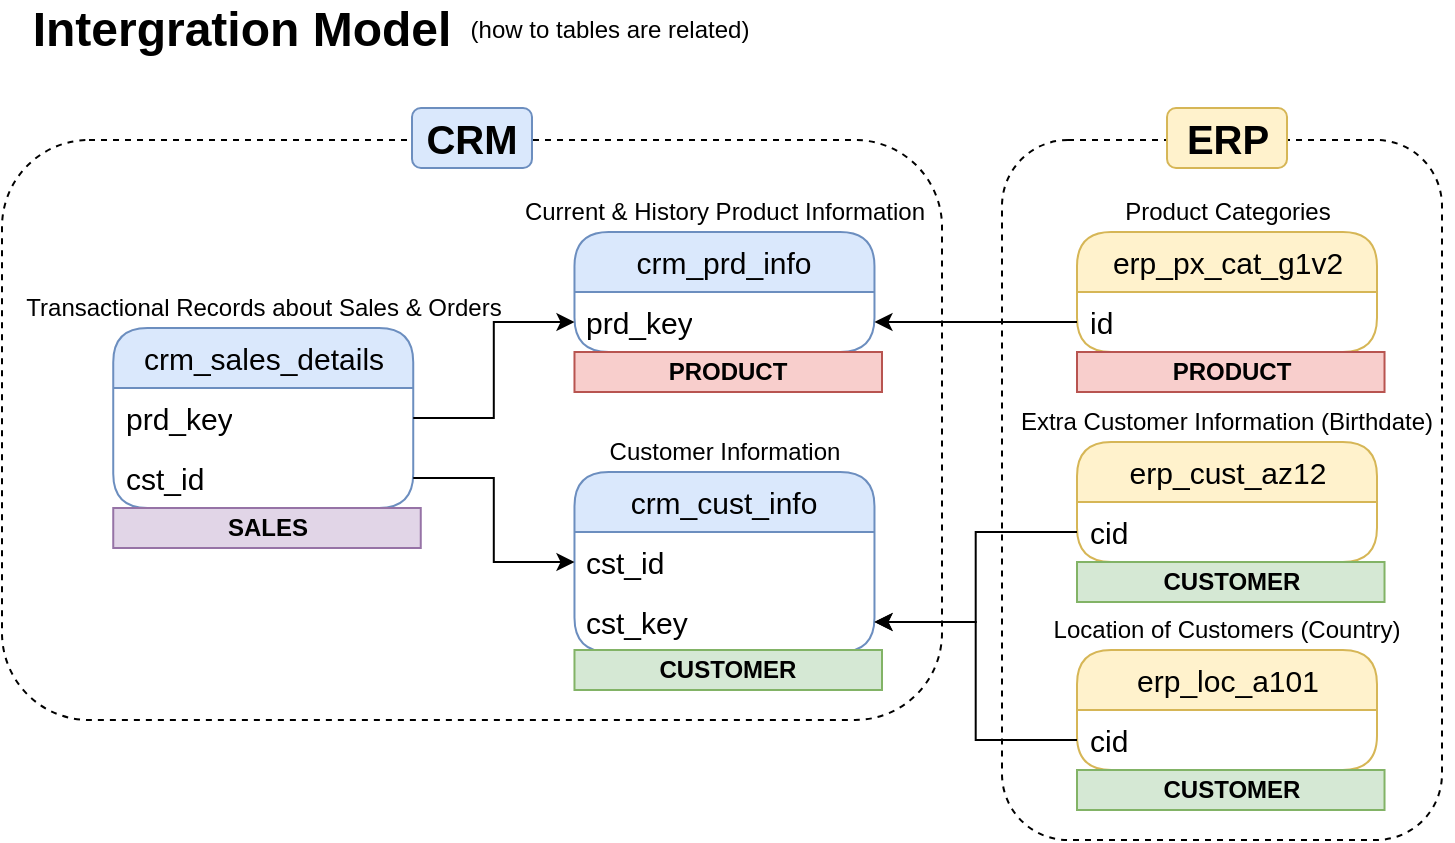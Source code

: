 <mxfile version="28.1.2">
  <diagram name="Page-1" id="0SF0tdkiTaWPWCgZNovp">
    <mxGraphModel dx="868" dy="528" grid="1" gridSize="10" guides="1" tooltips="1" connect="1" arrows="1" fold="1" page="1" pageScale="1" pageWidth="827" pageHeight="1169" math="0" shadow="0">
      <root>
        <mxCell id="0" />
        <mxCell id="1" parent="0" />
        <mxCell id="1ElcteNQEeliX9WyPyuj-57" value="" style="rounded=1;whiteSpace=wrap;html=1;fillColor=none;dashed=1;" parent="1" vertex="1">
          <mxGeometry x="530" y="100" width="220" height="350" as="geometry" />
        </mxCell>
        <mxCell id="1ElcteNQEeliX9WyPyuj-1" value="&lt;span style=&quot;font-size: 24px;&quot;&gt;&lt;b&gt;Intergration Model&lt;/b&gt;&lt;/span&gt;" style="text;html=1;align=center;verticalAlign=middle;whiteSpace=wrap;rounded=0;" parent="1" vertex="1">
          <mxGeometry x="30" y="30" width="240" height="30" as="geometry" />
        </mxCell>
        <mxCell id="1ElcteNQEeliX9WyPyuj-3" value="(how to tables are related)" style="text;html=1;align=center;verticalAlign=middle;whiteSpace=wrap;rounded=0;" parent="1" vertex="1">
          <mxGeometry x="259" y="30" width="150" height="30" as="geometry" />
        </mxCell>
        <mxCell id="1ElcteNQEeliX9WyPyuj-18" value="crm_cust_info" style="swimlane;fontStyle=0;childLayout=stackLayout;horizontal=1;startSize=30;horizontalStack=0;resizeParent=1;resizeParentMax=0;resizeLast=0;collapsible=1;marginBottom=0;whiteSpace=wrap;html=1;fillColor=#dae8fc;strokeColor=#6c8ebf;rounded=1;arcSize=19;fontSize=15;" parent="1" vertex="1">
          <mxGeometry x="316.24" y="266" width="150" height="90" as="geometry">
            <mxRectangle x="50" y="80" width="60" height="30" as="alternateBounds" />
          </mxGeometry>
        </mxCell>
        <mxCell id="1ElcteNQEeliX9WyPyuj-19" value="cst_id" style="text;align=left;verticalAlign=middle;spacingLeft=4;spacingRight=4;overflow=hidden;points=[[0,0.5],[1,0.5]];portConstraint=eastwest;rotatable=0;whiteSpace=wrap;html=1;rounded=1;fontSize=15;" parent="1ElcteNQEeliX9WyPyuj-18" vertex="1">
          <mxGeometry y="30" width="150" height="30" as="geometry" />
        </mxCell>
        <mxCell id="1ElcteNQEeliX9WyPyuj-42" value="cst_key" style="text;align=left;verticalAlign=middle;spacingLeft=4;spacingRight=4;overflow=hidden;points=[[0,0.5],[1,0.5]];portConstraint=eastwest;rotatable=0;whiteSpace=wrap;html=1;rounded=1;fontSize=15;" parent="1ElcteNQEeliX9WyPyuj-18" vertex="1">
          <mxGeometry y="60" width="150" height="30" as="geometry" />
        </mxCell>
        <mxCell id="1ElcteNQEeliX9WyPyuj-22" value="Customer Information" style="text;html=1;align=center;verticalAlign=middle;whiteSpace=wrap;rounded=0;" parent="1" vertex="1">
          <mxGeometry x="324.99" y="246" width="132.5" height="20" as="geometry" />
        </mxCell>
        <mxCell id="1ElcteNQEeliX9WyPyuj-24" value="crm_prd_info" style="swimlane;fontStyle=0;childLayout=stackLayout;horizontal=1;startSize=30;horizontalStack=0;resizeParent=1;resizeParentMax=0;resizeLast=0;collapsible=1;marginBottom=0;whiteSpace=wrap;html=1;fillColor=#dae8fc;strokeColor=#6c8ebf;rounded=1;arcSize=19;fontSize=15;" parent="1" vertex="1">
          <mxGeometry x="316.24" y="146" width="150" height="60" as="geometry">
            <mxRectangle x="50" y="80" width="60" height="30" as="alternateBounds" />
          </mxGeometry>
        </mxCell>
        <mxCell id="1ElcteNQEeliX9WyPyuj-25" value="prd_key" style="text;align=left;verticalAlign=middle;spacingLeft=4;spacingRight=4;overflow=hidden;points=[[0,0.5],[1,0.5]];portConstraint=eastwest;rotatable=0;whiteSpace=wrap;html=1;rounded=1;fontSize=15;" parent="1ElcteNQEeliX9WyPyuj-24" vertex="1">
          <mxGeometry y="30" width="150" height="30" as="geometry" />
        </mxCell>
        <mxCell id="1ElcteNQEeliX9WyPyuj-26" value="Current &amp;amp; History Product Information" style="text;html=1;align=center;verticalAlign=middle;whiteSpace=wrap;rounded=0;" parent="1" vertex="1">
          <mxGeometry x="280.62" y="126" width="221.25" height="20" as="geometry" />
        </mxCell>
        <mxCell id="1ElcteNQEeliX9WyPyuj-27" value="crm_sales_details" style="swimlane;fontStyle=0;childLayout=stackLayout;horizontal=1;startSize=30;horizontalStack=0;resizeParent=1;resizeParentMax=0;resizeLast=0;collapsible=1;marginBottom=0;whiteSpace=wrap;html=1;fillColor=#dae8fc;strokeColor=#6c8ebf;rounded=1;arcSize=19;fontSize=15;" parent="1" vertex="1">
          <mxGeometry x="85.62" y="194" width="150" height="90" as="geometry">
            <mxRectangle x="50" y="80" width="60" height="30" as="alternateBounds" />
          </mxGeometry>
        </mxCell>
        <mxCell id="1ElcteNQEeliX9WyPyuj-28" value="prd_key" style="text;align=left;verticalAlign=middle;spacingLeft=4;spacingRight=4;overflow=hidden;points=[[0,0.5],[1,0.5]];portConstraint=eastwest;rotatable=0;whiteSpace=wrap;html=1;rounded=1;fontSize=15;" parent="1ElcteNQEeliX9WyPyuj-27" vertex="1">
          <mxGeometry y="30" width="150" height="30" as="geometry" />
        </mxCell>
        <mxCell id="1ElcteNQEeliX9WyPyuj-35" value="cst_id" style="text;align=left;verticalAlign=middle;spacingLeft=4;spacingRight=4;overflow=hidden;points=[[0,0.5],[1,0.5]];portConstraint=eastwest;rotatable=0;whiteSpace=wrap;html=1;rounded=1;fontSize=15;" parent="1ElcteNQEeliX9WyPyuj-27" vertex="1">
          <mxGeometry y="60" width="150" height="30" as="geometry" />
        </mxCell>
        <mxCell id="1ElcteNQEeliX9WyPyuj-29" value="Transactional Records about Sales &amp;amp; Orders" style="text;html=1;align=center;verticalAlign=middle;whiteSpace=wrap;rounded=0;" parent="1" vertex="1">
          <mxGeometry x="40.62" y="174" width="240" height="20" as="geometry" />
        </mxCell>
        <mxCell id="1ElcteNQEeliX9WyPyuj-37" style="edgeStyle=orthogonalEdgeStyle;rounded=0;orthogonalLoop=1;jettySize=auto;html=1;entryX=0;entryY=0.5;entryDx=0;entryDy=0;" parent="1" source="1ElcteNQEeliX9WyPyuj-28" target="1ElcteNQEeliX9WyPyuj-25" edge="1">
          <mxGeometry relative="1" as="geometry" />
        </mxCell>
        <mxCell id="1ElcteNQEeliX9WyPyuj-38" style="edgeStyle=orthogonalEdgeStyle;rounded=0;orthogonalLoop=1;jettySize=auto;html=1;entryX=0;entryY=0.5;entryDx=0;entryDy=0;" parent="1" source="1ElcteNQEeliX9WyPyuj-35" target="1ElcteNQEeliX9WyPyuj-19" edge="1">
          <mxGeometry relative="1" as="geometry" />
        </mxCell>
        <mxCell id="1ElcteNQEeliX9WyPyuj-39" value="erp_cust_az12" style="swimlane;fontStyle=0;childLayout=stackLayout;horizontal=1;startSize=30;horizontalStack=0;resizeParent=1;resizeParentMax=0;resizeLast=0;collapsible=1;marginBottom=0;whiteSpace=wrap;html=1;fillColor=#fff2cc;strokeColor=#d6b656;rounded=1;arcSize=19;fontSize=15;" parent="1" vertex="1">
          <mxGeometry x="567.5" y="251" width="150" height="60" as="geometry">
            <mxRectangle x="50" y="80" width="60" height="30" as="alternateBounds" />
          </mxGeometry>
        </mxCell>
        <mxCell id="1ElcteNQEeliX9WyPyuj-40" value="cid" style="text;align=left;verticalAlign=middle;spacingLeft=4;spacingRight=4;overflow=hidden;points=[[0,0.5],[1,0.5]];portConstraint=eastwest;rotatable=0;whiteSpace=wrap;html=1;rounded=1;fontSize=15;" parent="1ElcteNQEeliX9WyPyuj-39" vertex="1">
          <mxGeometry y="30" width="150" height="30" as="geometry" />
        </mxCell>
        <mxCell id="1ElcteNQEeliX9WyPyuj-41" value="Extra Customer Information (Birthdate)" style="text;html=1;align=center;verticalAlign=middle;whiteSpace=wrap;rounded=0;" parent="1" vertex="1">
          <mxGeometry x="530" y="231" width="225.01" height="20" as="geometry" />
        </mxCell>
        <mxCell id="1ElcteNQEeliX9WyPyuj-44" value="erp_loc_a101" style="swimlane;fontStyle=0;childLayout=stackLayout;horizontal=1;startSize=30;horizontalStack=0;resizeParent=1;resizeParentMax=0;resizeLast=0;collapsible=1;marginBottom=0;whiteSpace=wrap;html=1;fillColor=#fff2cc;strokeColor=#d6b656;rounded=1;arcSize=19;fontSize=15;" parent="1" vertex="1">
          <mxGeometry x="567.5" y="355" width="150" height="60" as="geometry">
            <mxRectangle x="50" y="80" width="60" height="30" as="alternateBounds" />
          </mxGeometry>
        </mxCell>
        <mxCell id="1ElcteNQEeliX9WyPyuj-45" value="cid" style="text;align=left;verticalAlign=middle;spacingLeft=4;spacingRight=4;overflow=hidden;points=[[0,0.5],[1,0.5]];portConstraint=eastwest;rotatable=0;whiteSpace=wrap;html=1;rounded=1;fontSize=15;" parent="1ElcteNQEeliX9WyPyuj-44" vertex="1">
          <mxGeometry y="30" width="150" height="30" as="geometry" />
        </mxCell>
        <mxCell id="1ElcteNQEeliX9WyPyuj-46" value="Location of Customers (Country)" style="text;html=1;align=center;verticalAlign=middle;whiteSpace=wrap;rounded=0;" parent="1" vertex="1">
          <mxGeometry x="530" y="335" width="225.01" height="20" as="geometry" />
        </mxCell>
        <mxCell id="1ElcteNQEeliX9WyPyuj-47" style="edgeStyle=orthogonalEdgeStyle;rounded=0;orthogonalLoop=1;jettySize=auto;html=1;" parent="1" source="1ElcteNQEeliX9WyPyuj-40" target="1ElcteNQEeliX9WyPyuj-42" edge="1">
          <mxGeometry relative="1" as="geometry" />
        </mxCell>
        <mxCell id="1ElcteNQEeliX9WyPyuj-48" style="edgeStyle=orthogonalEdgeStyle;rounded=0;orthogonalLoop=1;jettySize=auto;html=1;entryX=1;entryY=0.5;entryDx=0;entryDy=0;" parent="1" source="1ElcteNQEeliX9WyPyuj-45" target="1ElcteNQEeliX9WyPyuj-42" edge="1">
          <mxGeometry relative="1" as="geometry" />
        </mxCell>
        <mxCell id="1ElcteNQEeliX9WyPyuj-51" value="erp_px_cat_g1v2" style="swimlane;fontStyle=0;childLayout=stackLayout;horizontal=1;startSize=30;horizontalStack=0;resizeParent=1;resizeParentMax=0;resizeLast=0;collapsible=1;marginBottom=0;whiteSpace=wrap;html=1;fillColor=#fff2cc;strokeColor=#d6b656;rounded=1;arcSize=19;fontSize=15;" parent="1" vertex="1">
          <mxGeometry x="567.5" y="146" width="150" height="60" as="geometry">
            <mxRectangle x="50" y="80" width="60" height="30" as="alternateBounds" />
          </mxGeometry>
        </mxCell>
        <mxCell id="1ElcteNQEeliX9WyPyuj-52" value="id" style="text;align=left;verticalAlign=middle;spacingLeft=4;spacingRight=4;overflow=hidden;points=[[0,0.5],[1,0.5]];portConstraint=eastwest;rotatable=0;whiteSpace=wrap;html=1;rounded=1;fontSize=15;" parent="1ElcteNQEeliX9WyPyuj-51" vertex="1">
          <mxGeometry y="30" width="150" height="30" as="geometry" />
        </mxCell>
        <mxCell id="1ElcteNQEeliX9WyPyuj-53" value="Product Categories" style="text;html=1;align=center;verticalAlign=middle;whiteSpace=wrap;rounded=0;" parent="1" vertex="1">
          <mxGeometry x="567.5" y="126" width="150" height="20" as="geometry" />
        </mxCell>
        <mxCell id="1ElcteNQEeliX9WyPyuj-55" value="" style="rounded=1;whiteSpace=wrap;html=1;fillColor=none;dashed=1;" parent="1" vertex="1">
          <mxGeometry x="30" y="100" width="470" height="290" as="geometry" />
        </mxCell>
        <mxCell id="1ElcteNQEeliX9WyPyuj-54" style="edgeStyle=orthogonalEdgeStyle;rounded=0;orthogonalLoop=1;jettySize=auto;html=1;entryX=1;entryY=0.5;entryDx=0;entryDy=0;" parent="1" source="1ElcteNQEeliX9WyPyuj-52" target="1ElcteNQEeliX9WyPyuj-25" edge="1">
          <mxGeometry relative="1" as="geometry" />
        </mxCell>
        <mxCell id="1ElcteNQEeliX9WyPyuj-56" value="&lt;b&gt;&lt;font style=&quot;font-size: 20px;&quot;&gt;CRM&lt;/font&gt;&lt;/b&gt;" style="text;html=1;align=center;verticalAlign=middle;whiteSpace=wrap;rounded=1;fillColor=#dae8fc;strokeColor=#6c8ebf;" parent="1" vertex="1">
          <mxGeometry x="235" y="84" width="60" height="30" as="geometry" />
        </mxCell>
        <mxCell id="1ElcteNQEeliX9WyPyuj-58" value="&lt;b&gt;&lt;font style=&quot;font-size: 20px;&quot;&gt;ERP&lt;/font&gt;&lt;/b&gt;" style="text;html=1;align=center;verticalAlign=middle;whiteSpace=wrap;rounded=1;fillColor=#fff2cc;strokeColor=#d6b656;" parent="1" vertex="1">
          <mxGeometry x="612.51" y="84" width="60" height="30" as="geometry" />
        </mxCell>
        <mxCell id="BprlO2_ardaf7BFcky82-1" value="&lt;b&gt;PRODUCT&lt;/b&gt;" style="text;html=1;strokeColor=#b85450;fillColor=#f8cecc;align=center;verticalAlign=middle;whiteSpace=wrap;overflow=hidden;" vertex="1" parent="1">
          <mxGeometry x="316.24" y="206" width="153.76" height="20" as="geometry" />
        </mxCell>
        <mxCell id="BprlO2_ardaf7BFcky82-3" value="&lt;b&gt;PRODUCT&lt;/b&gt;" style="text;html=1;strokeColor=#b85450;fillColor=#f8cecc;align=center;verticalAlign=middle;whiteSpace=wrap;overflow=hidden;" vertex="1" parent="1">
          <mxGeometry x="567.5" y="206" width="153.76" height="20" as="geometry" />
        </mxCell>
        <mxCell id="BprlO2_ardaf7BFcky82-4" value="&lt;b&gt;CUSTOMER&lt;/b&gt;" style="text;html=1;strokeColor=#82b366;fillColor=#d5e8d4;align=center;verticalAlign=middle;whiteSpace=wrap;overflow=hidden;" vertex="1" parent="1">
          <mxGeometry x="316.24" y="355" width="153.76" height="20" as="geometry" />
        </mxCell>
        <mxCell id="BprlO2_ardaf7BFcky82-5" value="&lt;b&gt;CUSTOMER&lt;/b&gt;" style="text;html=1;strokeColor=#82b366;fillColor=#d5e8d4;align=center;verticalAlign=middle;whiteSpace=wrap;overflow=hidden;" vertex="1" parent="1">
          <mxGeometry x="567.5" y="311" width="153.76" height="20" as="geometry" />
        </mxCell>
        <mxCell id="BprlO2_ardaf7BFcky82-6" value="&lt;b&gt;CUSTOMER&lt;/b&gt;" style="text;html=1;strokeColor=#82b366;fillColor=#d5e8d4;align=center;verticalAlign=middle;whiteSpace=wrap;overflow=hidden;" vertex="1" parent="1">
          <mxGeometry x="567.5" y="415" width="153.76" height="20" as="geometry" />
        </mxCell>
        <mxCell id="BprlO2_ardaf7BFcky82-7" value="&lt;b&gt;SALES&lt;/b&gt;" style="text;html=1;strokeColor=#9673a6;fillColor=#e1d5e7;align=center;verticalAlign=middle;whiteSpace=wrap;overflow=hidden;" vertex="1" parent="1">
          <mxGeometry x="85.62" y="284" width="153.76" height="20" as="geometry" />
        </mxCell>
      </root>
    </mxGraphModel>
  </diagram>
</mxfile>
